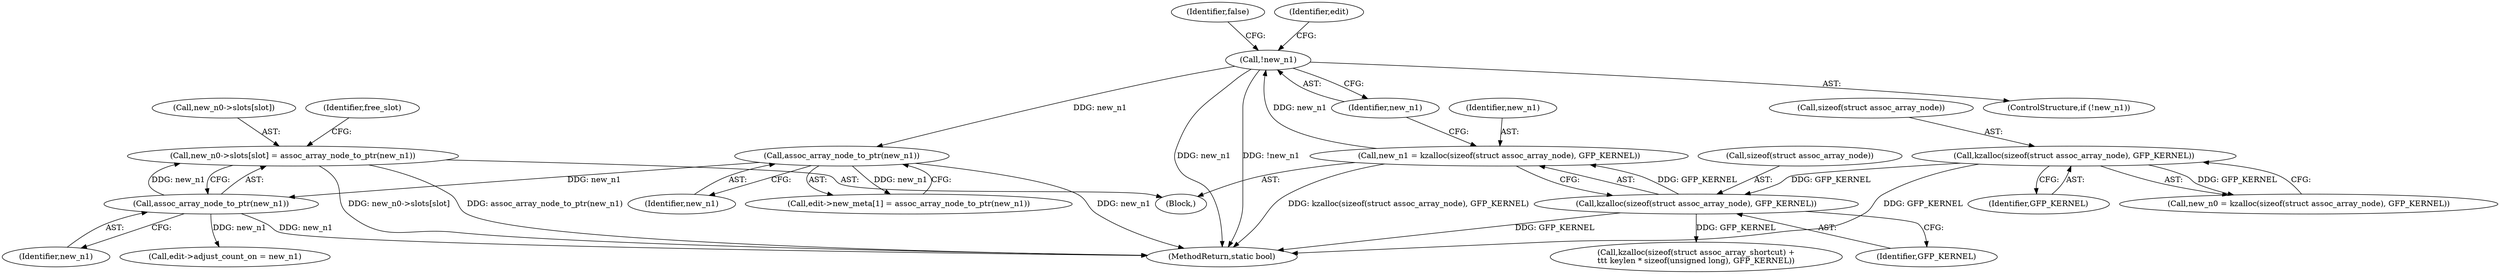 digraph "0_linux_ea6789980fdaa610d7eb63602c746bf6ec70cd2b@array" {
"1000579" [label="(Call,new_n0->slots[slot] = assoc_array_node_to_ptr(new_n1))"];
"1000585" [label="(Call,assoc_array_node_to_ptr(new_n1))"];
"1000298" [label="(Call,assoc_array_node_to_ptr(new_n1))"];
"1000288" [label="(Call,!new_n1)"];
"1000281" [label="(Call,new_n1 = kzalloc(sizeof(struct assoc_array_node), GFP_KERNEL))"];
"1000283" [label="(Call,kzalloc(sizeof(struct assoc_array_node), GFP_KERNEL))"];
"1000264" [label="(Call,kzalloc(sizeof(struct assoc_array_node), GFP_KERNEL))"];
"1000292" [label="(Call,edit->new_meta[1] = assoc_array_node_to_ptr(new_n1))"];
"1000287" [label="(ControlStructure,if (!new_n1))"];
"1000586" [label="(Identifier,new_n1)"];
"1000267" [label="(Identifier,GFP_KERNEL)"];
"1000281" [label="(Call,new_n1 = kzalloc(sizeof(struct assoc_array_node), GFP_KERNEL))"];
"1000291" [label="(Identifier,false)"];
"1001112" [label="(MethodReturn,static bool)"];
"1000284" [label="(Call,sizeof(struct assoc_array_node))"];
"1000295" [label="(Identifier,edit)"];
"1000286" [label="(Identifier,GFP_KERNEL)"];
"1000920" [label="(Call,kzalloc(sizeof(struct assoc_array_shortcut) +\n\t\t\t keylen * sizeof(unsigned long), GFP_KERNEL))"];
"1000289" [label="(Identifier,new_n1)"];
"1000298" [label="(Call,assoc_array_node_to_ptr(new_n1))"];
"1000264" [label="(Call,kzalloc(sizeof(struct assoc_array_node), GFP_KERNEL))"];
"1000299" [label="(Identifier,new_n1)"];
"1000265" [label="(Call,sizeof(struct assoc_array_node))"];
"1000588" [label="(Identifier,free_slot)"];
"1000580" [label="(Call,new_n0->slots[slot])"];
"1000282" [label="(Identifier,new_n1)"];
"1000713" [label="(Call,edit->adjust_count_on = new_n1)"];
"1000585" [label="(Call,assoc_array_node_to_ptr(new_n1))"];
"1000283" [label="(Call,kzalloc(sizeof(struct assoc_array_node), GFP_KERNEL))"];
"1000288" [label="(Call,!new_n1)"];
"1000262" [label="(Call,new_n0 = kzalloc(sizeof(struct assoc_array_node), GFP_KERNEL))"];
"1000121" [label="(Block,)"];
"1000579" [label="(Call,new_n0->slots[slot] = assoc_array_node_to_ptr(new_n1))"];
"1000579" -> "1000121"  [label="AST: "];
"1000579" -> "1000585"  [label="CFG: "];
"1000580" -> "1000579"  [label="AST: "];
"1000585" -> "1000579"  [label="AST: "];
"1000588" -> "1000579"  [label="CFG: "];
"1000579" -> "1001112"  [label="DDG: new_n0->slots[slot]"];
"1000579" -> "1001112"  [label="DDG: assoc_array_node_to_ptr(new_n1)"];
"1000585" -> "1000579"  [label="DDG: new_n1"];
"1000585" -> "1000586"  [label="CFG: "];
"1000586" -> "1000585"  [label="AST: "];
"1000585" -> "1001112"  [label="DDG: new_n1"];
"1000298" -> "1000585"  [label="DDG: new_n1"];
"1000585" -> "1000713"  [label="DDG: new_n1"];
"1000298" -> "1000292"  [label="AST: "];
"1000298" -> "1000299"  [label="CFG: "];
"1000299" -> "1000298"  [label="AST: "];
"1000292" -> "1000298"  [label="CFG: "];
"1000298" -> "1001112"  [label="DDG: new_n1"];
"1000298" -> "1000292"  [label="DDG: new_n1"];
"1000288" -> "1000298"  [label="DDG: new_n1"];
"1000288" -> "1000287"  [label="AST: "];
"1000288" -> "1000289"  [label="CFG: "];
"1000289" -> "1000288"  [label="AST: "];
"1000291" -> "1000288"  [label="CFG: "];
"1000295" -> "1000288"  [label="CFG: "];
"1000288" -> "1001112"  [label="DDG: new_n1"];
"1000288" -> "1001112"  [label="DDG: !new_n1"];
"1000281" -> "1000288"  [label="DDG: new_n1"];
"1000281" -> "1000121"  [label="AST: "];
"1000281" -> "1000283"  [label="CFG: "];
"1000282" -> "1000281"  [label="AST: "];
"1000283" -> "1000281"  [label="AST: "];
"1000289" -> "1000281"  [label="CFG: "];
"1000281" -> "1001112"  [label="DDG: kzalloc(sizeof(struct assoc_array_node), GFP_KERNEL)"];
"1000283" -> "1000281"  [label="DDG: GFP_KERNEL"];
"1000283" -> "1000286"  [label="CFG: "];
"1000284" -> "1000283"  [label="AST: "];
"1000286" -> "1000283"  [label="AST: "];
"1000283" -> "1001112"  [label="DDG: GFP_KERNEL"];
"1000264" -> "1000283"  [label="DDG: GFP_KERNEL"];
"1000283" -> "1000920"  [label="DDG: GFP_KERNEL"];
"1000264" -> "1000262"  [label="AST: "];
"1000264" -> "1000267"  [label="CFG: "];
"1000265" -> "1000264"  [label="AST: "];
"1000267" -> "1000264"  [label="AST: "];
"1000262" -> "1000264"  [label="CFG: "];
"1000264" -> "1001112"  [label="DDG: GFP_KERNEL"];
"1000264" -> "1000262"  [label="DDG: GFP_KERNEL"];
}
